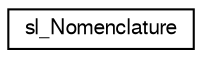digraph G
{
  edge [fontname="FreeSans",fontsize="10",labelfontname="FreeSans",labelfontsize="10"];
  node [fontname="FreeSans",fontsize="10",shape=record];
  rankdir="LR";
  Node1 [label="sl_Nomenclature",height=0.2,width=0.4,color="black", fillcolor="white", style="filled",URL="$classsl___nomenclature.html",tooltip="ToDo Summary of this class."];
}
